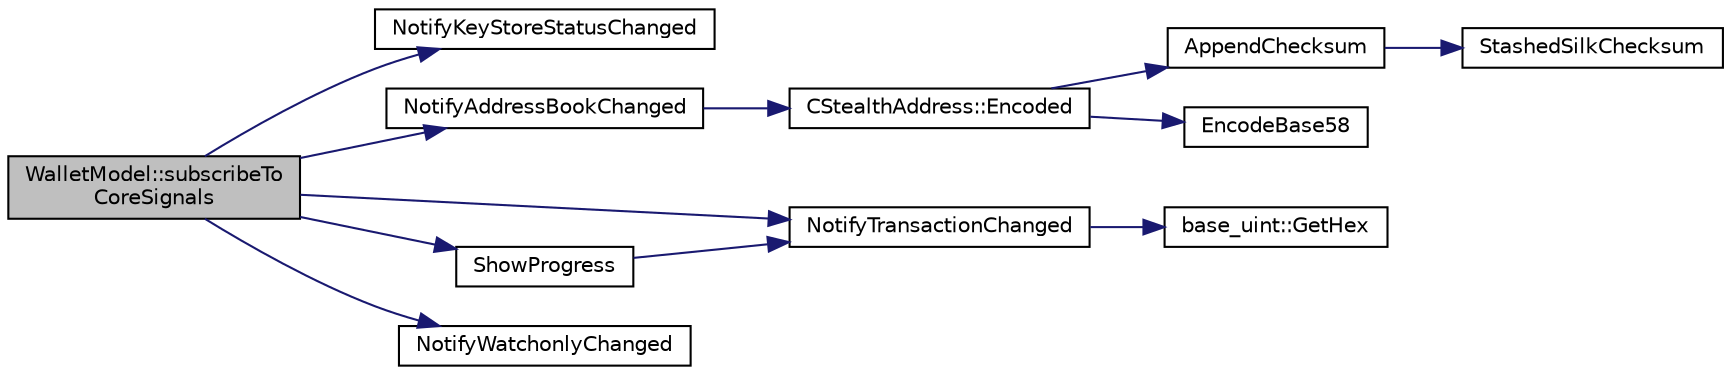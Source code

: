 digraph "WalletModel::subscribeToCoreSignals"
{
  edge [fontname="Helvetica",fontsize="10",labelfontname="Helvetica",labelfontsize="10"];
  node [fontname="Helvetica",fontsize="10",shape=record];
  rankdir="LR";
  Node1645 [label="WalletModel::subscribeTo\lCoreSignals",height=0.2,width=0.4,color="black", fillcolor="grey75", style="filled", fontcolor="black"];
  Node1645 -> Node1646 [color="midnightblue",fontsize="10",style="solid",fontname="Helvetica"];
  Node1646 [label="NotifyKeyStoreStatusChanged",height=0.2,width=0.4,color="black", fillcolor="white", style="filled",URL="$d8/d9b/walletmodel_8cpp.html#aab2580f1947ed929cf2cea77c0f50dba"];
  Node1645 -> Node1647 [color="midnightblue",fontsize="10",style="solid",fontname="Helvetica"];
  Node1647 [label="NotifyAddressBookChanged",height=0.2,width=0.4,color="black", fillcolor="white", style="filled",URL="$d8/d9b/walletmodel_8cpp.html#ab4e3d5ba1daba2e9a4cdd0d20bf25833"];
  Node1647 -> Node1648 [color="midnightblue",fontsize="10",style="solid",fontname="Helvetica"];
  Node1648 [label="CStealthAddress::Encoded",height=0.2,width=0.4,color="black", fillcolor="white", style="filled",URL="$d6/d37/class_c_stealth_address.html#a1318c3f56f64354f4c909380ba692c91"];
  Node1648 -> Node1649 [color="midnightblue",fontsize="10",style="solid",fontname="Helvetica"];
  Node1649 [label="AppendChecksum",height=0.2,width=0.4,color="black", fillcolor="white", style="filled",URL="$db/d2d/stealth_8cpp.html#aa4f182dc0efd181cef81ca75ae960533"];
  Node1649 -> Node1650 [color="midnightblue",fontsize="10",style="solid",fontname="Helvetica"];
  Node1650 [label="StashedSilkChecksum",height=0.2,width=0.4,color="black", fillcolor="white", style="filled",URL="$db/d2d/stealth_8cpp.html#abb79a3b98a10b85daf3f3ff35c1cbfa8"];
  Node1648 -> Node1651 [color="midnightblue",fontsize="10",style="solid",fontname="Helvetica"];
  Node1651 [label="EncodeBase58",height=0.2,width=0.4,color="black", fillcolor="white", style="filled",URL="$db/d9c/base58_8cpp.html#a8d6f0e9d5df175b4966dcede31dc90ad",tooltip="Encode a byte sequence as a base58-encoded string. "];
  Node1645 -> Node1652 [color="midnightblue",fontsize="10",style="solid",fontname="Helvetica"];
  Node1652 [label="NotifyTransactionChanged",height=0.2,width=0.4,color="black", fillcolor="white", style="filled",URL="$d8/d9b/walletmodel_8cpp.html#a630438ead9c8da8f60b372df0e6e7405"];
  Node1652 -> Node1653 [color="midnightblue",fontsize="10",style="solid",fontname="Helvetica"];
  Node1653 [label="base_uint::GetHex",height=0.2,width=0.4,color="black", fillcolor="white", style="filled",URL="$da/df7/classbase__uint.html#ae5e7b7481de91ebead20eebd5d685441"];
  Node1645 -> Node1654 [color="midnightblue",fontsize="10",style="solid",fontname="Helvetica"];
  Node1654 [label="ShowProgress",height=0.2,width=0.4,color="black", fillcolor="white", style="filled",URL="$d8/d9b/walletmodel_8cpp.html#ad90e039bd1291397caab3dbc49947a6a"];
  Node1654 -> Node1652 [color="midnightblue",fontsize="10",style="solid",fontname="Helvetica"];
  Node1645 -> Node1655 [color="midnightblue",fontsize="10",style="solid",fontname="Helvetica"];
  Node1655 [label="NotifyWatchonlyChanged",height=0.2,width=0.4,color="black", fillcolor="white", style="filled",URL="$d8/d9b/walletmodel_8cpp.html#a6c9555da4fe0c7643b7ea96f8bc2475b"];
}
